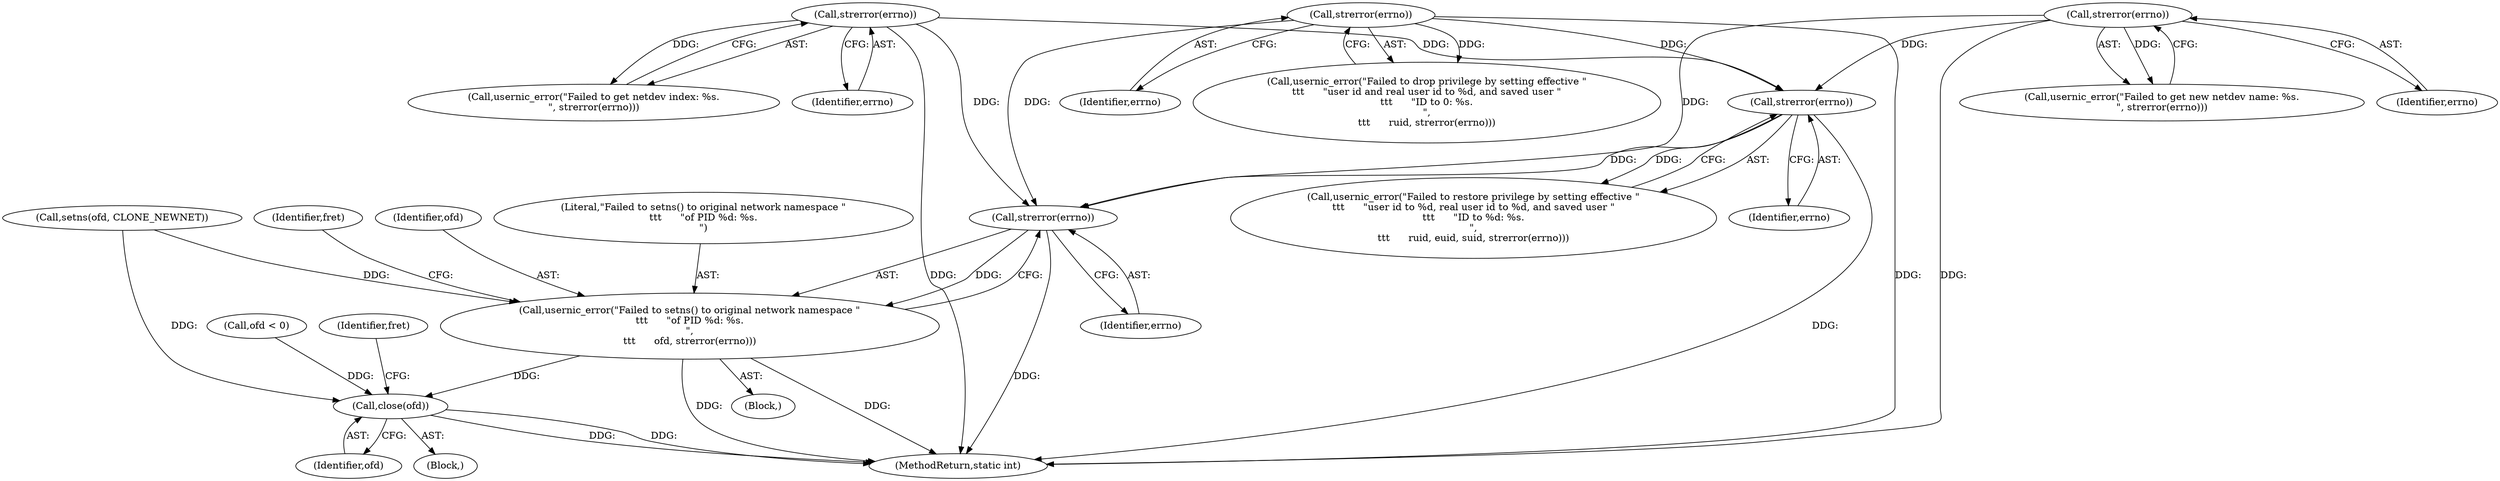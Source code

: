 digraph "0_lxc_16af238036a5464ae8f2420ed3af214f0de875f9@API" {
"1000337" [label="(Call,strerror(errno))"];
"1000285" [label="(Call,strerror(errno))"];
"1000318" [label="(Call,strerror(errno))"];
"1000248" [label="(Call,strerror(errno))"];
"1000223" [label="(Call,strerror(errno))"];
"1000334" [label="(Call,usernic_error(\"Failed to setns() to original network namespace \"\n\t\t\t      \"of PID %d: %s.\n\",\n\t\t\t      ofd, strerror(errno)))"];
"1000350" [label="(Call,close(ofd))"];
"1000285" [label="(Call,strerror(errno))"];
"1000110" [label="(Block,)"];
"1000246" [label="(Call,usernic_error(\"Failed to get netdev index: %s.\n\", strerror(errno)))"];
"1000220" [label="(Call,usernic_error(\"Failed to drop privilege by setting effective \"\n\t\t\t      \"user id and real user id to %d, and saved user \"\n\t\t\t      \"ID to 0: %s.\n\",\n\t\t\t      ruid, strerror(errno)))"];
"1000340" [label="(Identifier,fret)"];
"1000223" [label="(Call,strerror(errno))"];
"1000336" [label="(Identifier,ofd)"];
"1000283" [label="(Call,usernic_error(\"Failed to get new netdev name: %s.\n\", strerror(errno)))"];
"1000333" [label="(Block,)"];
"1000224" [label="(Identifier,errno)"];
"1000351" [label="(Identifier,ofd)"];
"1000326" [label="(Call,setns(ofd, CLONE_NEWNET))"];
"1000350" [label="(Call,close(ofd))"];
"1000338" [label="(Identifier,errno)"];
"1000354" [label="(MethodReturn,static int)"];
"1000318" [label="(Call,strerror(errno))"];
"1000248" [label="(Call,strerror(errno))"];
"1000145" [label="(Call,ofd < 0)"];
"1000249" [label="(Identifier,errno)"];
"1000319" [label="(Identifier,errno)"];
"1000334" [label="(Call,usernic_error(\"Failed to setns() to original network namespace \"\n\t\t\t      \"of PID %d: %s.\n\",\n\t\t\t      ofd, strerror(errno)))"];
"1000313" [label="(Call,usernic_error(\"Failed to restore privilege by setting effective \"\n\t\t\t      \"user id to %d, real user id to %d, and saved user \"\n\t\t\t      \"ID to %d: %s.\n\",\n\t\t\t      ruid, euid, suid, strerror(errno)))"];
"1000335" [label="(Literal,\"Failed to setns() to original network namespace \"\n\t\t\t      \"of PID %d: %s.\n\")"];
"1000353" [label="(Identifier,fret)"];
"1000337" [label="(Call,strerror(errno))"];
"1000286" [label="(Identifier,errno)"];
"1000337" -> "1000334"  [label="AST: "];
"1000337" -> "1000338"  [label="CFG: "];
"1000338" -> "1000337"  [label="AST: "];
"1000334" -> "1000337"  [label="CFG: "];
"1000337" -> "1000354"  [label="DDG: "];
"1000337" -> "1000334"  [label="DDG: "];
"1000285" -> "1000337"  [label="DDG: "];
"1000318" -> "1000337"  [label="DDG: "];
"1000248" -> "1000337"  [label="DDG: "];
"1000223" -> "1000337"  [label="DDG: "];
"1000285" -> "1000283"  [label="AST: "];
"1000285" -> "1000286"  [label="CFG: "];
"1000286" -> "1000285"  [label="AST: "];
"1000283" -> "1000285"  [label="CFG: "];
"1000285" -> "1000354"  [label="DDG: "];
"1000285" -> "1000283"  [label="DDG: "];
"1000285" -> "1000318"  [label="DDG: "];
"1000318" -> "1000313"  [label="AST: "];
"1000318" -> "1000319"  [label="CFG: "];
"1000319" -> "1000318"  [label="AST: "];
"1000313" -> "1000318"  [label="CFG: "];
"1000318" -> "1000354"  [label="DDG: "];
"1000318" -> "1000313"  [label="DDG: "];
"1000248" -> "1000318"  [label="DDG: "];
"1000223" -> "1000318"  [label="DDG: "];
"1000248" -> "1000246"  [label="AST: "];
"1000248" -> "1000249"  [label="CFG: "];
"1000249" -> "1000248"  [label="AST: "];
"1000246" -> "1000248"  [label="CFG: "];
"1000248" -> "1000354"  [label="DDG: "];
"1000248" -> "1000246"  [label="DDG: "];
"1000223" -> "1000220"  [label="AST: "];
"1000223" -> "1000224"  [label="CFG: "];
"1000224" -> "1000223"  [label="AST: "];
"1000220" -> "1000223"  [label="CFG: "];
"1000223" -> "1000354"  [label="DDG: "];
"1000223" -> "1000220"  [label="DDG: "];
"1000334" -> "1000333"  [label="AST: "];
"1000335" -> "1000334"  [label="AST: "];
"1000336" -> "1000334"  [label="AST: "];
"1000340" -> "1000334"  [label="CFG: "];
"1000334" -> "1000354"  [label="DDG: "];
"1000334" -> "1000354"  [label="DDG: "];
"1000326" -> "1000334"  [label="DDG: "];
"1000334" -> "1000350"  [label="DDG: "];
"1000350" -> "1000110"  [label="AST: "];
"1000350" -> "1000351"  [label="CFG: "];
"1000351" -> "1000350"  [label="AST: "];
"1000353" -> "1000350"  [label="CFG: "];
"1000350" -> "1000354"  [label="DDG: "];
"1000350" -> "1000354"  [label="DDG: "];
"1000326" -> "1000350"  [label="DDG: "];
"1000145" -> "1000350"  [label="DDG: "];
}
